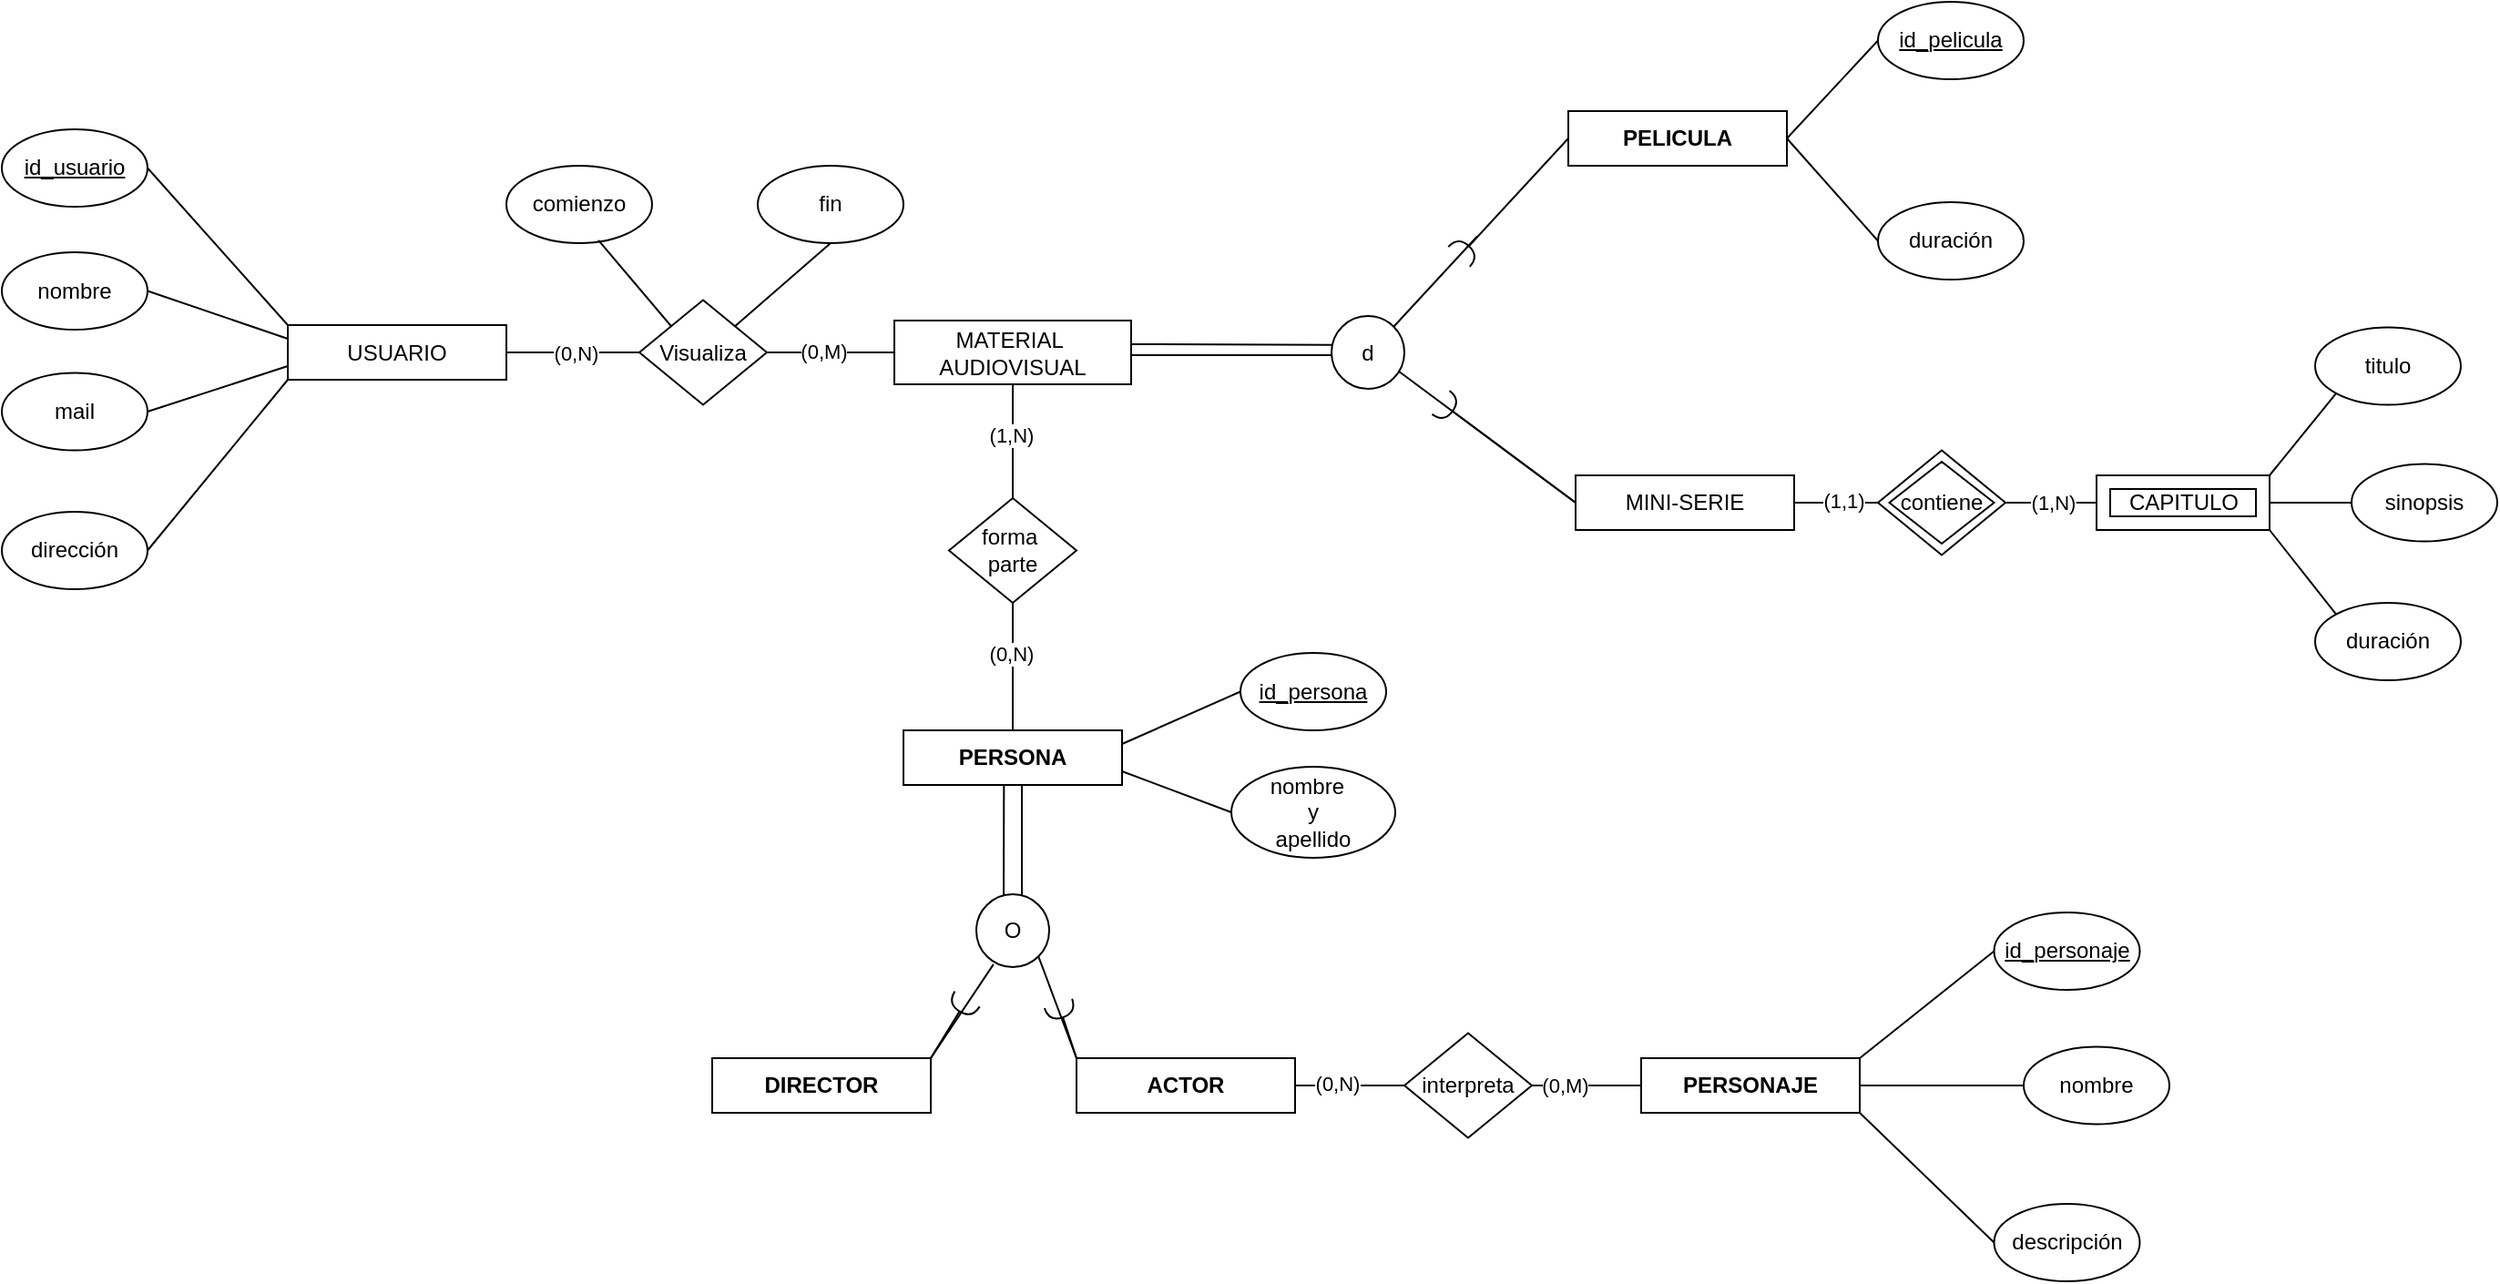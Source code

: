 <mxfile version="24.7.13">
  <diagram name="Página-1" id="zNmXv9yLppva4Jgc_3MA">
    <mxGraphModel dx="2594" dy="726" grid="1" gridSize="10" guides="1" tooltips="1" connect="1" arrows="1" fold="1" page="1" pageScale="1" pageWidth="827" pageHeight="1169" math="0" shadow="0">
      <root>
        <mxCell id="0" />
        <mxCell id="1" parent="0" />
        <mxCell id="EkAaGMqCYUGxByEIw1Pd-1" value="PELICULA" style="rounded=0;whiteSpace=wrap;html=1;fontStyle=1" parent="1" vertex="1">
          <mxGeometry x="290" y="80" width="120" height="30" as="geometry" />
        </mxCell>
        <mxCell id="EkAaGMqCYUGxByEIw1Pd-2" value="USUARIO" style="rounded=0;whiteSpace=wrap;html=1;fontStyle=0" parent="1" vertex="1">
          <mxGeometry x="-413" y="197.5" width="120" height="30" as="geometry" />
        </mxCell>
        <mxCell id="EkAaGMqCYUGxByEIw1Pd-3" value="CAPITULO" style="rounded=0;whiteSpace=wrap;html=1;" parent="1" vertex="1">
          <mxGeometry x="580" y="280" width="95" height="30" as="geometry" />
        </mxCell>
        <mxCell id="EkAaGMqCYUGxByEIw1Pd-4" value="MINI-SERIE" style="rounded=0;whiteSpace=wrap;html=1;" parent="1" vertex="1">
          <mxGeometry x="294" y="280" width="120" height="30" as="geometry" />
        </mxCell>
        <mxCell id="EkAaGMqCYUGxByEIw1Pd-5" value="MATERIAL&amp;nbsp;&lt;div&gt;AUDIOVISUAL&lt;/div&gt;" style="rounded=0;whiteSpace=wrap;html=1;" parent="1" vertex="1">
          <mxGeometry x="-80" y="195" width="130" height="35" as="geometry" />
        </mxCell>
        <mxCell id="FlTq5NcB_ZuWoMm5LYxy-2" value="CAPITULO" style="rounded=0;whiteSpace=wrap;html=1;" vertex="1" parent="1">
          <mxGeometry x="587.5" y="287.5" width="80" height="15" as="geometry" />
        </mxCell>
        <mxCell id="FlTq5NcB_ZuWoMm5LYxy-4" value="" style="endArrow=none;html=1;rounded=0;exitX=1;exitY=0.5;exitDx=0;exitDy=0;entryX=0;entryY=0.5;entryDx=0;entryDy=0;" edge="1" parent="1" source="FlTq5NcB_ZuWoMm5LYxy-5" target="EkAaGMqCYUGxByEIw1Pd-5">
          <mxGeometry width="50" height="50" relative="1" as="geometry">
            <mxPoint x="-180" y="240" as="sourcePoint" />
            <mxPoint x="-130" y="190" as="targetPoint" />
          </mxGeometry>
        </mxCell>
        <mxCell id="FlTq5NcB_ZuWoMm5LYxy-96" value="(0,M)" style="edgeLabel;html=1;align=center;verticalAlign=middle;resizable=0;points=[];" vertex="1" connectable="0" parent="FlTq5NcB_ZuWoMm5LYxy-4">
          <mxGeometry x="-0.11" y="1" relative="1" as="geometry">
            <mxPoint as="offset" />
          </mxGeometry>
        </mxCell>
        <mxCell id="FlTq5NcB_ZuWoMm5LYxy-6" value="" style="endArrow=none;html=1;rounded=0;exitX=1;exitY=0.5;exitDx=0;exitDy=0;entryX=0;entryY=0.5;entryDx=0;entryDy=0;" edge="1" parent="1" source="EkAaGMqCYUGxByEIw1Pd-2" target="FlTq5NcB_ZuWoMm5LYxy-5">
          <mxGeometry width="50" height="50" relative="1" as="geometry">
            <mxPoint x="-290" y="215" as="sourcePoint" />
            <mxPoint x="-80" y="213" as="targetPoint" />
          </mxGeometry>
        </mxCell>
        <mxCell id="FlTq5NcB_ZuWoMm5LYxy-95" value="(0,N)" style="edgeLabel;html=1;align=center;verticalAlign=middle;resizable=0;points=[];" vertex="1" connectable="0" parent="FlTq5NcB_ZuWoMm5LYxy-6">
          <mxGeometry x="0.029" relative="1" as="geometry">
            <mxPoint as="offset" />
          </mxGeometry>
        </mxCell>
        <mxCell id="FlTq5NcB_ZuWoMm5LYxy-5" value="Visualiza" style="rhombus;whiteSpace=wrap;html=1;" vertex="1" parent="1">
          <mxGeometry x="-220" y="183.75" width="70" height="57.5" as="geometry" />
        </mxCell>
        <mxCell id="FlTq5NcB_ZuWoMm5LYxy-9" value="" style="endArrow=none;html=1;rounded=0;exitX=-0.001;exitY=0.396;exitDx=0;exitDy=0;exitPerimeter=0;" edge="1" parent="1" source="FlTq5NcB_ZuWoMm5LYxy-10">
          <mxGeometry width="50" height="50" relative="1" as="geometry">
            <mxPoint x="160" y="204" as="sourcePoint" />
            <mxPoint x="50" y="208" as="targetPoint" />
            <Array as="points" />
          </mxGeometry>
        </mxCell>
        <mxCell id="FlTq5NcB_ZuWoMm5LYxy-10" value="d" style="ellipse;whiteSpace=wrap;html=1;aspect=fixed;" vertex="1" parent="1">
          <mxGeometry x="160" y="192.5" width="40" height="40" as="geometry" />
        </mxCell>
        <mxCell id="FlTq5NcB_ZuWoMm5LYxy-11" value="" style="endArrow=none;html=1;rounded=0;" edge="1" parent="1">
          <mxGeometry width="50" height="50" relative="1" as="geometry">
            <mxPoint x="160" y="214" as="sourcePoint" />
            <mxPoint x="50" y="214" as="targetPoint" />
          </mxGeometry>
        </mxCell>
        <mxCell id="FlTq5NcB_ZuWoMm5LYxy-14" value="Visualiza" style="rhombus;whiteSpace=wrap;html=1;" vertex="1" parent="1">
          <mxGeometry x="460" y="266.25" width="70" height="57.5" as="geometry" />
        </mxCell>
        <mxCell id="FlTq5NcB_ZuWoMm5LYxy-15" value="contiene" style="rhombus;whiteSpace=wrap;html=1;" vertex="1" parent="1">
          <mxGeometry x="466.25" y="272.5" width="57.5" height="45" as="geometry" />
        </mxCell>
        <mxCell id="FlTq5NcB_ZuWoMm5LYxy-16" value="" style="endArrow=none;html=1;rounded=0;exitX=1;exitY=0.5;exitDx=0;exitDy=0;" edge="1" parent="1" source="EkAaGMqCYUGxByEIw1Pd-4">
          <mxGeometry width="50" height="50" relative="1" as="geometry">
            <mxPoint x="530" y="300" as="sourcePoint" />
            <mxPoint x="460" y="295" as="targetPoint" />
          </mxGeometry>
        </mxCell>
        <mxCell id="FlTq5NcB_ZuWoMm5LYxy-102" value="(1,1)" style="edgeLabel;html=1;align=center;verticalAlign=middle;resizable=0;points=[];" vertex="1" connectable="0" parent="FlTq5NcB_ZuWoMm5LYxy-16">
          <mxGeometry x="0.155" y="1" relative="1" as="geometry">
            <mxPoint as="offset" />
          </mxGeometry>
        </mxCell>
        <mxCell id="FlTq5NcB_ZuWoMm5LYxy-17" value="" style="endArrow=none;html=1;rounded=0;entryX=1;entryY=0.5;entryDx=0;entryDy=0;exitX=0;exitY=0.5;exitDx=0;exitDy=0;" edge="1" parent="1" source="EkAaGMqCYUGxByEIw1Pd-3" target="FlTq5NcB_ZuWoMm5LYxy-14">
          <mxGeometry width="50" height="50" relative="1" as="geometry">
            <mxPoint x="500" y="352.5" as="sourcePoint" />
            <mxPoint x="550" y="302.5" as="targetPoint" />
          </mxGeometry>
        </mxCell>
        <mxCell id="FlTq5NcB_ZuWoMm5LYxy-101" value="(1,N)" style="edgeLabel;html=1;align=center;verticalAlign=middle;resizable=0;points=[];" vertex="1" connectable="0" parent="FlTq5NcB_ZuWoMm5LYxy-17">
          <mxGeometry x="-0.04" relative="1" as="geometry">
            <mxPoint as="offset" />
          </mxGeometry>
        </mxCell>
        <mxCell id="FlTq5NcB_ZuWoMm5LYxy-18" value="titulo" style="ellipse;whiteSpace=wrap;html=1;" vertex="1" parent="1">
          <mxGeometry x="700" y="198.75" width="80" height="42.5" as="geometry" />
        </mxCell>
        <mxCell id="FlTq5NcB_ZuWoMm5LYxy-19" value="sinopsis" style="ellipse;whiteSpace=wrap;html=1;" vertex="1" parent="1">
          <mxGeometry x="720" y="273.75" width="80" height="42.5" as="geometry" />
        </mxCell>
        <mxCell id="FlTq5NcB_ZuWoMm5LYxy-20" value="duración" style="ellipse;whiteSpace=wrap;html=1;" vertex="1" parent="1">
          <mxGeometry x="700" y="350" width="80" height="42.5" as="geometry" />
        </mxCell>
        <mxCell id="FlTq5NcB_ZuWoMm5LYxy-21" value="" style="endArrow=none;html=1;rounded=0;entryX=1;entryY=1;entryDx=0;entryDy=0;exitX=0;exitY=0;exitDx=0;exitDy=0;" edge="1" parent="1" source="FlTq5NcB_ZuWoMm5LYxy-20" target="EkAaGMqCYUGxByEIw1Pd-3">
          <mxGeometry width="50" height="50" relative="1" as="geometry">
            <mxPoint x="710" y="350" as="sourcePoint" />
            <mxPoint x="667.5" y="332.5" as="targetPoint" />
          </mxGeometry>
        </mxCell>
        <mxCell id="FlTq5NcB_ZuWoMm5LYxy-22" value="" style="endArrow=none;html=1;rounded=0;exitX=1;exitY=0.5;exitDx=0;exitDy=0;entryX=0;entryY=0.5;entryDx=0;entryDy=0;" edge="1" parent="1" source="EkAaGMqCYUGxByEIw1Pd-3" target="FlTq5NcB_ZuWoMm5LYxy-19">
          <mxGeometry width="50" height="50" relative="1" as="geometry">
            <mxPoint x="602.5" y="230" as="sourcePoint" />
            <mxPoint x="652.5" y="180" as="targetPoint" />
          </mxGeometry>
        </mxCell>
        <mxCell id="FlTq5NcB_ZuWoMm5LYxy-26" value="" style="endArrow=none;html=1;rounded=0;exitX=1;exitY=0;exitDx=0;exitDy=0;entryX=0;entryY=1;entryDx=0;entryDy=0;" edge="1" parent="1" source="EkAaGMqCYUGxByEIw1Pd-3" target="FlTq5NcB_ZuWoMm5LYxy-18">
          <mxGeometry width="50" height="50" relative="1" as="geometry">
            <mxPoint x="640" y="248.75" as="sourcePoint" />
            <mxPoint x="690" y="198.75" as="targetPoint" />
          </mxGeometry>
        </mxCell>
        <mxCell id="FlTq5NcB_ZuWoMm5LYxy-35" value="" style="rounded=0;orthogonalLoop=1;jettySize=auto;html=1;endArrow=halfCircle;endFill=0;endSize=6;strokeWidth=1;sketch=0;fontSize=12;curved=1;exitX=0;exitY=0.5;exitDx=0;exitDy=0;" edge="1" parent="1" source="EkAaGMqCYUGxByEIw1Pd-1">
          <mxGeometry relative="1" as="geometry">
            <mxPoint x="370" y="190" as="sourcePoint" />
            <mxPoint x="230" y="160" as="targetPoint" />
          </mxGeometry>
        </mxCell>
        <mxCell id="FlTq5NcB_ZuWoMm5LYxy-36" value="" style="ellipse;whiteSpace=wrap;html=1;align=center;aspect=fixed;fillColor=none;strokeColor=none;resizable=0;perimeter=centerPerimeter;rotatable=0;allowArrows=0;points=[];outlineConnect=1;" vertex="1" parent="1">
          <mxGeometry x="250" y="185" width="10" height="10" as="geometry" />
        </mxCell>
        <mxCell id="FlTq5NcB_ZuWoMm5LYxy-37" value="" style="endArrow=none;html=1;rounded=0;exitX=1;exitY=0;exitDx=0;exitDy=0;" edge="1" parent="1" source="FlTq5NcB_ZuWoMm5LYxy-10">
          <mxGeometry width="50" height="50" relative="1" as="geometry">
            <mxPoint x="190" y="200" as="sourcePoint" />
            <mxPoint x="240" y="148.75" as="targetPoint" />
          </mxGeometry>
        </mxCell>
        <mxCell id="FlTq5NcB_ZuWoMm5LYxy-38" value="" style="rounded=0;orthogonalLoop=1;jettySize=auto;html=1;endArrow=halfCircle;endFill=0;endSize=6;strokeWidth=1;sketch=0;fontSize=12;curved=1;exitX=0;exitY=0.5;exitDx=0;exitDy=0;" edge="1" parent="1" source="EkAaGMqCYUGxByEIw1Pd-4">
          <mxGeometry relative="1" as="geometry">
            <mxPoint x="305" y="219.71" as="sourcePoint" />
            <mxPoint x="220" y="240" as="targetPoint" />
          </mxGeometry>
        </mxCell>
        <mxCell id="FlTq5NcB_ZuWoMm5LYxy-39" value="" style="ellipse;whiteSpace=wrap;html=1;align=center;aspect=fixed;fillColor=none;strokeColor=none;resizable=0;perimeter=centerPerimeter;rotatable=0;allowArrows=0;points=[];outlineConnect=1;" vertex="1" parent="1">
          <mxGeometry x="410" y="200" width="10" height="10" as="geometry" />
        </mxCell>
        <mxCell id="FlTq5NcB_ZuWoMm5LYxy-40" value="" style="endArrow=none;html=1;rounded=0;exitX=0.923;exitY=0.76;exitDx=0;exitDy=0;exitPerimeter=0;entryX=0;entryY=0.5;entryDx=0;entryDy=0;" edge="1" parent="1" source="FlTq5NcB_ZuWoMm5LYxy-10" target="EkAaGMqCYUGxByEIw1Pd-4">
          <mxGeometry width="50" height="50" relative="1" as="geometry">
            <mxPoint x="210" y="230" as="sourcePoint" />
            <mxPoint x="230" y="250" as="targetPoint" />
          </mxGeometry>
        </mxCell>
        <mxCell id="FlTq5NcB_ZuWoMm5LYxy-41" value="forma&amp;nbsp;&lt;div&gt;parte&lt;/div&gt;" style="rhombus;whiteSpace=wrap;html=1;" vertex="1" parent="1">
          <mxGeometry x="-50" y="292.5" width="70" height="57.5" as="geometry" />
        </mxCell>
        <mxCell id="FlTq5NcB_ZuWoMm5LYxy-42" value="" style="endArrow=none;html=1;rounded=0;exitX=0.5;exitY=0;exitDx=0;exitDy=0;entryX=0.5;entryY=1;entryDx=0;entryDy=0;" edge="1" parent="1" source="FlTq5NcB_ZuWoMm5LYxy-41" target="EkAaGMqCYUGxByEIw1Pd-5">
          <mxGeometry width="50" height="50" relative="1" as="geometry">
            <mxPoint x="-20" y="287.5" as="sourcePoint" />
            <mxPoint x="30" y="237.5" as="targetPoint" />
          </mxGeometry>
        </mxCell>
        <mxCell id="FlTq5NcB_ZuWoMm5LYxy-98" value="(1,N)" style="edgeLabel;html=1;align=center;verticalAlign=middle;resizable=0;points=[];" vertex="1" connectable="0" parent="FlTq5NcB_ZuWoMm5LYxy-42">
          <mxGeometry x="0.116" y="1" relative="1" as="geometry">
            <mxPoint as="offset" />
          </mxGeometry>
        </mxCell>
        <mxCell id="FlTq5NcB_ZuWoMm5LYxy-43" value="PERSONA" style="rounded=0;whiteSpace=wrap;html=1;fontStyle=1" vertex="1" parent="1">
          <mxGeometry x="-75" y="420" width="120" height="30" as="geometry" />
        </mxCell>
        <mxCell id="FlTq5NcB_ZuWoMm5LYxy-44" value="" style="endArrow=none;html=1;rounded=0;entryX=0.5;entryY=1;entryDx=0;entryDy=0;" edge="1" parent="1" target="FlTq5NcB_ZuWoMm5LYxy-41">
          <mxGeometry width="50" height="50" relative="1" as="geometry">
            <mxPoint x="-15" y="420" as="sourcePoint" />
            <mxPoint x="40" y="350" as="targetPoint" />
          </mxGeometry>
        </mxCell>
        <mxCell id="FlTq5NcB_ZuWoMm5LYxy-97" value="(0,N)" style="edgeLabel;html=1;align=center;verticalAlign=middle;resizable=0;points=[];" vertex="1" connectable="0" parent="FlTq5NcB_ZuWoMm5LYxy-44">
          <mxGeometry x="0.211" y="1" relative="1" as="geometry">
            <mxPoint as="offset" />
          </mxGeometry>
        </mxCell>
        <mxCell id="FlTq5NcB_ZuWoMm5LYxy-45" value="" style="endArrow=none;html=1;rounded=0;entryX=0.418;entryY=0.963;entryDx=0;entryDy=0;entryPerimeter=0;" edge="1" parent="1">
          <mxGeometry width="50" height="50" relative="1" as="geometry">
            <mxPoint x="-20" y="521.11" as="sourcePoint" />
            <mxPoint x="-19.84" y="450" as="targetPoint" />
          </mxGeometry>
        </mxCell>
        <mxCell id="FlTq5NcB_ZuWoMm5LYxy-46" value="" style="endArrow=none;html=1;rounded=0;" edge="1" parent="1">
          <mxGeometry width="50" height="50" relative="1" as="geometry">
            <mxPoint x="-10" y="521" as="sourcePoint" />
            <mxPoint x="-10" y="450" as="targetPoint" />
          </mxGeometry>
        </mxCell>
        <mxCell id="FlTq5NcB_ZuWoMm5LYxy-47" value="O" style="ellipse;whiteSpace=wrap;html=1;aspect=fixed;" vertex="1" parent="1">
          <mxGeometry x="-35" y="510" width="40" height="40" as="geometry" />
        </mxCell>
        <mxCell id="FlTq5NcB_ZuWoMm5LYxy-48" value="DIRECTOR" style="rounded=0;whiteSpace=wrap;html=1;fontStyle=1" vertex="1" parent="1">
          <mxGeometry x="-180" y="600" width="120" height="30" as="geometry" />
        </mxCell>
        <mxCell id="FlTq5NcB_ZuWoMm5LYxy-49" value="ACTOR" style="rounded=0;whiteSpace=wrap;html=1;fontStyle=1" vertex="1" parent="1">
          <mxGeometry x="20" y="600" width="120" height="30" as="geometry" />
        </mxCell>
        <mxCell id="FlTq5NcB_ZuWoMm5LYxy-51" value="" style="endArrow=none;html=1;rounded=0;exitX=1;exitY=1;exitDx=0;exitDy=0;entryX=0;entryY=0;entryDx=0;entryDy=0;" edge="1" parent="1" source="FlTq5NcB_ZuWoMm5LYxy-47" target="FlTq5NcB_ZuWoMm5LYxy-49">
          <mxGeometry width="50" height="50" relative="1" as="geometry">
            <mxPoint x="190" y="470" as="sourcePoint" />
            <mxPoint x="240" y="420" as="targetPoint" />
          </mxGeometry>
        </mxCell>
        <mxCell id="FlTq5NcB_ZuWoMm5LYxy-52" value="interpreta" style="rhombus;whiteSpace=wrap;html=1;" vertex="1" parent="1">
          <mxGeometry x="200" y="586.25" width="70" height="57.5" as="geometry" />
        </mxCell>
        <mxCell id="FlTq5NcB_ZuWoMm5LYxy-53" value="" style="endArrow=none;html=1;rounded=0;exitX=1;exitY=0.5;exitDx=0;exitDy=0;" edge="1" parent="1" source="FlTq5NcB_ZuWoMm5LYxy-49" target="FlTq5NcB_ZuWoMm5LYxy-52">
          <mxGeometry width="50" height="50" relative="1" as="geometry">
            <mxPoint x="150" y="500" as="sourcePoint" />
            <mxPoint x="200" y="450" as="targetPoint" />
          </mxGeometry>
        </mxCell>
        <mxCell id="FlTq5NcB_ZuWoMm5LYxy-100" value="(0,N)" style="edgeLabel;html=1;align=center;verticalAlign=middle;resizable=0;points=[];" vertex="1" connectable="0" parent="FlTq5NcB_ZuWoMm5LYxy-53">
          <mxGeometry x="-0.249" y="1" relative="1" as="geometry">
            <mxPoint as="offset" />
          </mxGeometry>
        </mxCell>
        <mxCell id="FlTq5NcB_ZuWoMm5LYxy-54" value="PERSONAJE" style="rounded=0;whiteSpace=wrap;html=1;fontStyle=1" vertex="1" parent="1">
          <mxGeometry x="330" y="600" width="120" height="30" as="geometry" />
        </mxCell>
        <mxCell id="FlTq5NcB_ZuWoMm5LYxy-55" value="" style="endArrow=none;html=1;rounded=0;exitX=1;exitY=0.5;exitDx=0;exitDy=0;entryX=0;entryY=0.5;entryDx=0;entryDy=0;" edge="1" parent="1" source="FlTq5NcB_ZuWoMm5LYxy-52" target="FlTq5NcB_ZuWoMm5LYxy-54">
          <mxGeometry width="50" height="50" relative="1" as="geometry">
            <mxPoint x="150" y="500" as="sourcePoint" />
            <mxPoint x="200" y="450" as="targetPoint" />
          </mxGeometry>
        </mxCell>
        <mxCell id="FlTq5NcB_ZuWoMm5LYxy-99" value="(0,M)" style="edgeLabel;html=1;align=center;verticalAlign=middle;resizable=0;points=[];" vertex="1" connectable="0" parent="FlTq5NcB_ZuWoMm5LYxy-55">
          <mxGeometry x="-0.411" relative="1" as="geometry">
            <mxPoint as="offset" />
          </mxGeometry>
        </mxCell>
        <mxCell id="FlTq5NcB_ZuWoMm5LYxy-56" value="&lt;u&gt;id_personaje&lt;/u&gt;" style="ellipse;whiteSpace=wrap;html=1;" vertex="1" parent="1">
          <mxGeometry x="523.75" y="520" width="80" height="42.5" as="geometry" />
        </mxCell>
        <mxCell id="FlTq5NcB_ZuWoMm5LYxy-57" value="nombre" style="ellipse;whiteSpace=wrap;html=1;" vertex="1" parent="1">
          <mxGeometry x="540" y="593.75" width="80" height="42.5" as="geometry" />
        </mxCell>
        <mxCell id="FlTq5NcB_ZuWoMm5LYxy-58" value="descripción" style="ellipse;whiteSpace=wrap;html=1;" vertex="1" parent="1">
          <mxGeometry x="523.75" y="680" width="80" height="42.5" as="geometry" />
        </mxCell>
        <mxCell id="FlTq5NcB_ZuWoMm5LYxy-60" value="" style="endArrow=none;html=1;rounded=0;exitX=1;exitY=0;exitDx=0;exitDy=0;entryX=0;entryY=0.5;entryDx=0;entryDy=0;" edge="1" parent="1" source="FlTq5NcB_ZuWoMm5LYxy-54" target="FlTq5NcB_ZuWoMm5LYxy-56">
          <mxGeometry width="50" height="50" relative="1" as="geometry">
            <mxPoint x="460" y="610" as="sourcePoint" />
            <mxPoint x="510" y="560" as="targetPoint" />
          </mxGeometry>
        </mxCell>
        <mxCell id="FlTq5NcB_ZuWoMm5LYxy-61" value="" style="endArrow=none;html=1;rounded=0;exitX=1;exitY=0.5;exitDx=0;exitDy=0;entryX=0;entryY=0.5;entryDx=0;entryDy=0;" edge="1" parent="1" source="FlTq5NcB_ZuWoMm5LYxy-54" target="FlTq5NcB_ZuWoMm5LYxy-57">
          <mxGeometry width="50" height="50" relative="1" as="geometry">
            <mxPoint x="473.75" y="630" as="sourcePoint" />
            <mxPoint x="523.75" y="580" as="targetPoint" />
          </mxGeometry>
        </mxCell>
        <mxCell id="FlTq5NcB_ZuWoMm5LYxy-62" value="" style="endArrow=none;html=1;rounded=0;exitX=1;exitY=1;exitDx=0;exitDy=0;entryX=0;entryY=0.5;entryDx=0;entryDy=0;" edge="1" parent="1" source="FlTq5NcB_ZuWoMm5LYxy-54" target="FlTq5NcB_ZuWoMm5LYxy-58">
          <mxGeometry width="50" height="50" relative="1" as="geometry">
            <mxPoint x="450" y="680" as="sourcePoint" />
            <mxPoint x="510" y="610" as="targetPoint" />
          </mxGeometry>
        </mxCell>
        <mxCell id="FlTq5NcB_ZuWoMm5LYxy-63" value="&lt;u&gt;id_persona&lt;/u&gt;" style="ellipse;whiteSpace=wrap;html=1;" vertex="1" parent="1">
          <mxGeometry x="110" y="377.5" width="80" height="42.5" as="geometry" />
        </mxCell>
        <mxCell id="FlTq5NcB_ZuWoMm5LYxy-64" value="nombre&amp;nbsp;&amp;nbsp;&lt;div&gt;&amp;nbsp;y&amp;nbsp;&lt;/div&gt;&lt;div&gt;apellido&lt;/div&gt;" style="ellipse;whiteSpace=wrap;html=1;" vertex="1" parent="1">
          <mxGeometry x="105" y="440" width="90" height="50" as="geometry" />
        </mxCell>
        <mxCell id="FlTq5NcB_ZuWoMm5LYxy-65" value="" style="endArrow=none;html=1;rounded=0;entryX=0;entryY=0.5;entryDx=0;entryDy=0;exitX=1;exitY=0.75;exitDx=0;exitDy=0;" edge="1" parent="1" source="FlTq5NcB_ZuWoMm5LYxy-43" target="FlTq5NcB_ZuWoMm5LYxy-64">
          <mxGeometry width="50" height="50" relative="1" as="geometry">
            <mxPoint x="50" y="510" as="sourcePoint" />
            <mxPoint x="100" y="460" as="targetPoint" />
          </mxGeometry>
        </mxCell>
        <mxCell id="FlTq5NcB_ZuWoMm5LYxy-66" value="" style="endArrow=none;html=1;rounded=0;exitX=1;exitY=0.25;exitDx=0;exitDy=0;entryX=0;entryY=0.5;entryDx=0;entryDy=0;" edge="1" parent="1" source="FlTq5NcB_ZuWoMm5LYxy-43" target="FlTq5NcB_ZuWoMm5LYxy-63">
          <mxGeometry width="50" height="50" relative="1" as="geometry">
            <mxPoint x="45" y="410" as="sourcePoint" />
            <mxPoint x="95" y="360" as="targetPoint" />
          </mxGeometry>
        </mxCell>
        <mxCell id="FlTq5NcB_ZuWoMm5LYxy-67" value="&lt;u&gt;id_usuario&lt;/u&gt;" style="ellipse;whiteSpace=wrap;html=1;" vertex="1" parent="1">
          <mxGeometry x="-570" y="90" width="80" height="42.5" as="geometry" />
        </mxCell>
        <mxCell id="FlTq5NcB_ZuWoMm5LYxy-68" value="dirección" style="ellipse;whiteSpace=wrap;html=1;" vertex="1" parent="1">
          <mxGeometry x="-570" y="300" width="80" height="42.5" as="geometry" />
        </mxCell>
        <mxCell id="FlTq5NcB_ZuWoMm5LYxy-69" value="mail" style="ellipse;whiteSpace=wrap;html=1;" vertex="1" parent="1">
          <mxGeometry x="-570" y="223.75" width="80" height="42.5" as="geometry" />
        </mxCell>
        <mxCell id="FlTq5NcB_ZuWoMm5LYxy-70" value="nombre" style="ellipse;whiteSpace=wrap;html=1;" vertex="1" parent="1">
          <mxGeometry x="-570" y="157.5" width="80" height="42.5" as="geometry" />
        </mxCell>
        <mxCell id="FlTq5NcB_ZuWoMm5LYxy-71" value="" style="endArrow=none;html=1;rounded=0;exitX=1;exitY=0.5;exitDx=0;exitDy=0;entryX=0;entryY=0;entryDx=0;entryDy=0;" edge="1" parent="1" source="FlTq5NcB_ZuWoMm5LYxy-67" target="EkAaGMqCYUGxByEIw1Pd-2">
          <mxGeometry width="50" height="50" relative="1" as="geometry">
            <mxPoint x="-480" y="150" as="sourcePoint" />
            <mxPoint x="-430" y="100" as="targetPoint" />
          </mxGeometry>
        </mxCell>
        <mxCell id="FlTq5NcB_ZuWoMm5LYxy-72" value="" style="endArrow=none;html=1;rounded=0;entryX=1;entryY=0.5;entryDx=0;entryDy=0;exitX=0;exitY=0.25;exitDx=0;exitDy=0;" edge="1" parent="1" source="EkAaGMqCYUGxByEIw1Pd-2" target="FlTq5NcB_ZuWoMm5LYxy-70">
          <mxGeometry width="50" height="50" relative="1" as="geometry">
            <mxPoint x="-463" y="302.5" as="sourcePoint" />
            <mxPoint x="-413" y="252.5" as="targetPoint" />
          </mxGeometry>
        </mxCell>
        <mxCell id="FlTq5NcB_ZuWoMm5LYxy-73" value="" style="endArrow=none;html=1;rounded=0;exitX=1;exitY=0.5;exitDx=0;exitDy=0;entryX=0;entryY=0.75;entryDx=0;entryDy=0;" edge="1" parent="1" source="FlTq5NcB_ZuWoMm5LYxy-69" target="EkAaGMqCYUGxByEIw1Pd-2">
          <mxGeometry width="50" height="50" relative="1" as="geometry">
            <mxPoint x="-438" y="302.5" as="sourcePoint" />
            <mxPoint x="-388" y="252.5" as="targetPoint" />
          </mxGeometry>
        </mxCell>
        <mxCell id="FlTq5NcB_ZuWoMm5LYxy-74" value="" style="endArrow=none;html=1;rounded=0;exitX=1;exitY=0.5;exitDx=0;exitDy=0;entryX=0;entryY=1;entryDx=0;entryDy=0;" edge="1" parent="1" source="FlTq5NcB_ZuWoMm5LYxy-68" target="EkAaGMqCYUGxByEIw1Pd-2">
          <mxGeometry width="50" height="50" relative="1" as="geometry">
            <mxPoint x="-480" y="322.5" as="sourcePoint" />
            <mxPoint x="-430" y="272.5" as="targetPoint" />
          </mxGeometry>
        </mxCell>
        <mxCell id="FlTq5NcB_ZuWoMm5LYxy-75" value="fin" style="ellipse;whiteSpace=wrap;html=1;" vertex="1" parent="1">
          <mxGeometry x="-155" y="110" width="80" height="42.5" as="geometry" />
        </mxCell>
        <mxCell id="FlTq5NcB_ZuWoMm5LYxy-76" value="comienzo" style="ellipse;whiteSpace=wrap;html=1;" vertex="1" parent="1">
          <mxGeometry x="-293" y="110" width="80" height="42.5" as="geometry" />
        </mxCell>
        <mxCell id="FlTq5NcB_ZuWoMm5LYxy-77" value="" style="endArrow=none;html=1;rounded=0;exitX=1;exitY=0;exitDx=0;exitDy=0;entryX=0.5;entryY=1;entryDx=0;entryDy=0;" edge="1" parent="1" source="FlTq5NcB_ZuWoMm5LYxy-5" target="FlTq5NcB_ZuWoMm5LYxy-75">
          <mxGeometry width="50" height="50" relative="1" as="geometry">
            <mxPoint x="-160" y="195" as="sourcePoint" />
            <mxPoint x="-120" y="150" as="targetPoint" />
          </mxGeometry>
        </mxCell>
        <mxCell id="FlTq5NcB_ZuWoMm5LYxy-78" value="" style="endArrow=none;html=1;rounded=0;exitX=0.632;exitY=0.963;exitDx=0;exitDy=0;exitPerimeter=0;entryX=0;entryY=0;entryDx=0;entryDy=0;" edge="1" parent="1" source="FlTq5NcB_ZuWoMm5LYxy-76" target="FlTq5NcB_ZuWoMm5LYxy-5">
          <mxGeometry width="50" height="50" relative="1" as="geometry">
            <mxPoint x="-213" y="170" as="sourcePoint" />
            <mxPoint x="-163" y="120" as="targetPoint" />
          </mxGeometry>
        </mxCell>
        <mxCell id="FlTq5NcB_ZuWoMm5LYxy-79" value="&lt;u&gt;id_pelicula&lt;/u&gt;" style="ellipse;whiteSpace=wrap;html=1;" vertex="1" parent="1">
          <mxGeometry x="460" y="20" width="80" height="42.5" as="geometry" />
        </mxCell>
        <mxCell id="FlTq5NcB_ZuWoMm5LYxy-80" value="duración" style="ellipse;whiteSpace=wrap;html=1;" vertex="1" parent="1">
          <mxGeometry x="460" y="130" width="80" height="42.5" as="geometry" />
        </mxCell>
        <mxCell id="FlTq5NcB_ZuWoMm5LYxy-81" value="" style="endArrow=none;html=1;rounded=0;entryX=1;entryY=0.5;entryDx=0;entryDy=0;exitX=0;exitY=0.5;exitDx=0;exitDy=0;" edge="1" parent="1" source="FlTq5NcB_ZuWoMm5LYxy-80" target="EkAaGMqCYUGxByEIw1Pd-1">
          <mxGeometry width="50" height="50" relative="1" as="geometry">
            <mxPoint x="389" y="172.5" as="sourcePoint" />
            <mxPoint x="439" y="122.5" as="targetPoint" />
          </mxGeometry>
        </mxCell>
        <mxCell id="FlTq5NcB_ZuWoMm5LYxy-82" value="" style="endArrow=none;html=1;rounded=0;exitX=1;exitY=0.5;exitDx=0;exitDy=0;entryX=0;entryY=0.5;entryDx=0;entryDy=0;" edge="1" parent="1" source="EkAaGMqCYUGxByEIw1Pd-1" target="FlTq5NcB_ZuWoMm5LYxy-79">
          <mxGeometry width="50" height="50" relative="1" as="geometry">
            <mxPoint x="390" y="60" as="sourcePoint" />
            <mxPoint x="440" y="10" as="targetPoint" />
          </mxGeometry>
        </mxCell>
        <mxCell id="FlTq5NcB_ZuWoMm5LYxy-87" value="" style="rounded=0;orthogonalLoop=1;jettySize=auto;html=1;endArrow=halfCircle;endFill=0;endSize=6;strokeWidth=1;sketch=0;fontSize=12;curved=1;exitX=0;exitY=0;exitDx=0;exitDy=0;" edge="1" parent="1" source="FlTq5NcB_ZuWoMm5LYxy-49">
          <mxGeometry relative="1" as="geometry">
            <mxPoint x="75" y="455" as="sourcePoint" />
            <mxPoint x="10" y="570" as="targetPoint" />
          </mxGeometry>
        </mxCell>
        <mxCell id="FlTq5NcB_ZuWoMm5LYxy-88" value="" style="ellipse;whiteSpace=wrap;html=1;align=center;aspect=fixed;fillColor=none;strokeColor=none;resizable=0;perimeter=centerPerimeter;rotatable=0;allowArrows=0;points=[];outlineConnect=1;" vertex="1" parent="1">
          <mxGeometry x="10" y="536.25" width="10" height="10" as="geometry" />
        </mxCell>
        <mxCell id="FlTq5NcB_ZuWoMm5LYxy-90" value="" style="ellipse;whiteSpace=wrap;html=1;align=center;aspect=fixed;fillColor=none;strokeColor=none;resizable=0;perimeter=centerPerimeter;rotatable=0;allowArrows=0;points=[];outlineConnect=1;" vertex="1" parent="1">
          <mxGeometry x="130" y="630" width="10" height="10" as="geometry" />
        </mxCell>
        <mxCell id="FlTq5NcB_ZuWoMm5LYxy-91" value="" style="rounded=0;orthogonalLoop=1;jettySize=auto;html=1;endArrow=halfCircle;endFill=0;endSize=6;strokeWidth=1;sketch=0;fontSize=12;curved=1;exitX=1;exitY=0;exitDx=0;exitDy=0;" edge="1" target="FlTq5NcB_ZuWoMm5LYxy-92" parent="1" source="FlTq5NcB_ZuWoMm5LYxy-48">
          <mxGeometry relative="1" as="geometry">
            <mxPoint x="-25" y="636.25" as="sourcePoint" />
          </mxGeometry>
        </mxCell>
        <mxCell id="FlTq5NcB_ZuWoMm5LYxy-92" value="" style="ellipse;whiteSpace=wrap;html=1;align=center;aspect=fixed;fillColor=none;strokeColor=none;resizable=0;perimeter=centerPerimeter;rotatable=0;allowArrows=0;points=[];outlineConnect=1;" vertex="1" parent="1">
          <mxGeometry x="-45" y="562.5" width="10" height="10" as="geometry" />
        </mxCell>
        <mxCell id="FlTq5NcB_ZuWoMm5LYxy-93" value="" style="endArrow=none;html=1;rounded=0;entryX=0.236;entryY=0.961;entryDx=0;entryDy=0;exitX=1;exitY=0;exitDx=0;exitDy=0;entryPerimeter=0;" edge="1" parent="1" source="FlTq5NcB_ZuWoMm5LYxy-48" target="FlTq5NcB_ZuWoMm5LYxy-47">
          <mxGeometry width="50" height="50" relative="1" as="geometry">
            <mxPoint x="-65" y="622.5" as="sourcePoint" />
            <mxPoint x="-15" y="572.5" as="targetPoint" />
          </mxGeometry>
        </mxCell>
      </root>
    </mxGraphModel>
  </diagram>
</mxfile>
